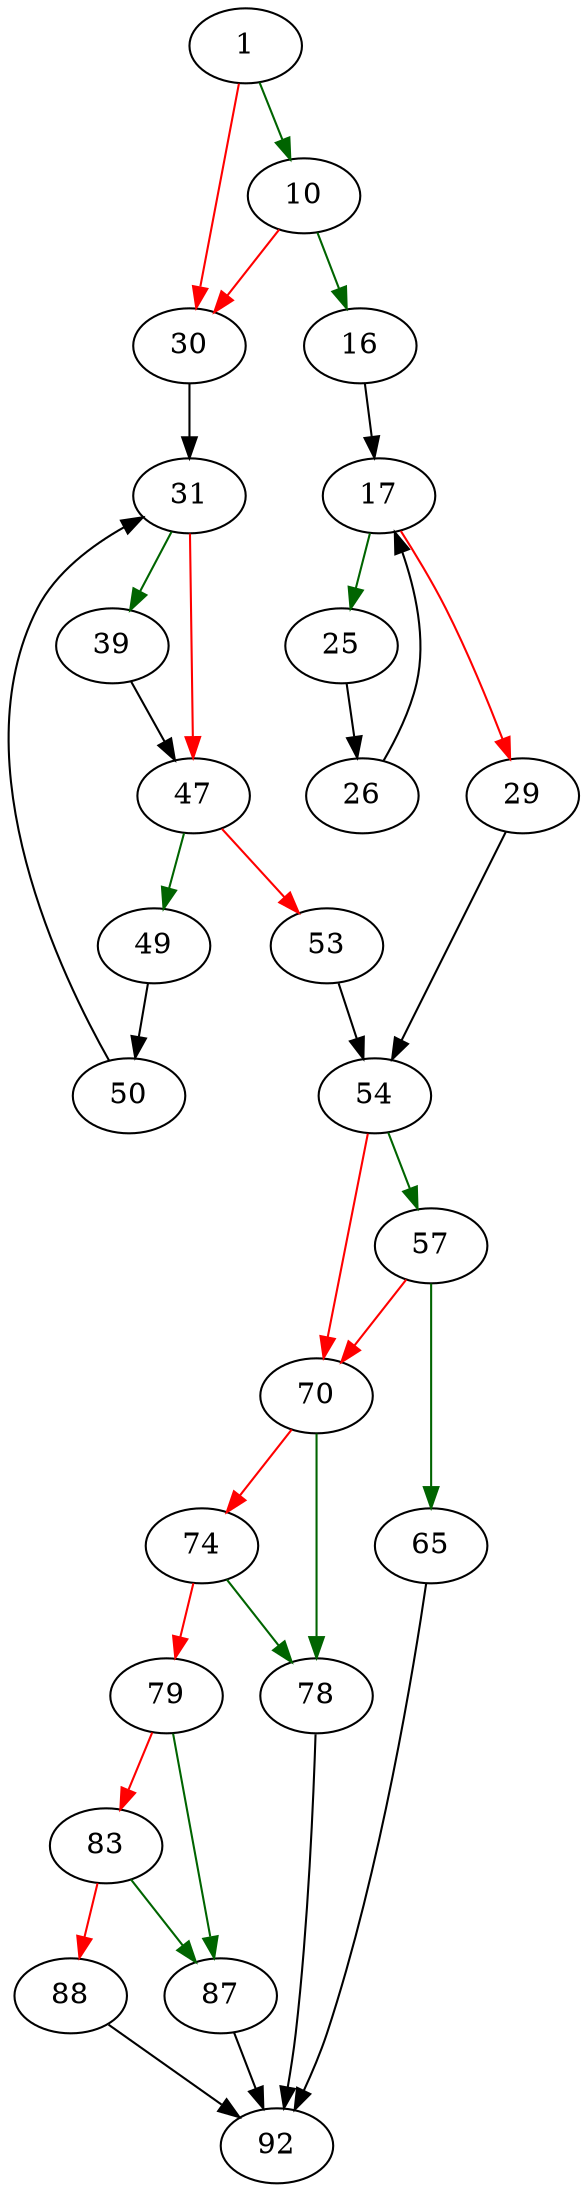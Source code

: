 strict digraph "booleanValue" {
	// Node definitions.
	1 [entry=true];
	10;
	30;
	16;
	17;
	25;
	29;
	26;
	54;
	31;
	39;
	47;
	49;
	53;
	50;
	57;
	70;
	65;
	92;
	78;
	74;
	79;
	87;
	83;
	88;

	// Edge definitions.
	1 -> 10 [
		color=darkgreen
		cond=true
	];
	1 -> 30 [
		color=red
		cond=false
	];
	10 -> 30 [
		color=red
		cond=false
	];
	10 -> 16 [
		color=darkgreen
		cond=true
	];
	30 -> 31;
	16 -> 17;
	17 -> 25 [
		color=darkgreen
		cond=true
	];
	17 -> 29 [
		color=red
		cond=false
	];
	25 -> 26;
	29 -> 54;
	26 -> 17;
	54 -> 57 [
		color=darkgreen
		cond=true
	];
	54 -> 70 [
		color=red
		cond=false
	];
	31 -> 39 [
		color=darkgreen
		cond=true
	];
	31 -> 47 [
		color=red
		cond=false
	];
	39 -> 47;
	47 -> 49 [
		color=darkgreen
		cond=true
	];
	47 -> 53 [
		color=red
		cond=false
	];
	49 -> 50;
	53 -> 54;
	50 -> 31;
	57 -> 70 [
		color=red
		cond=false
	];
	57 -> 65 [
		color=darkgreen
		cond=true
	];
	70 -> 78 [
		color=darkgreen
		cond=true
	];
	70 -> 74 [
		color=red
		cond=false
	];
	65 -> 92;
	78 -> 92;
	74 -> 78 [
		color=darkgreen
		cond=true
	];
	74 -> 79 [
		color=red
		cond=false
	];
	79 -> 87 [
		color=darkgreen
		cond=true
	];
	79 -> 83 [
		color=red
		cond=false
	];
	87 -> 92;
	83 -> 87 [
		color=darkgreen
		cond=true
	];
	83 -> 88 [
		color=red
		cond=false
	];
	88 -> 92;
}